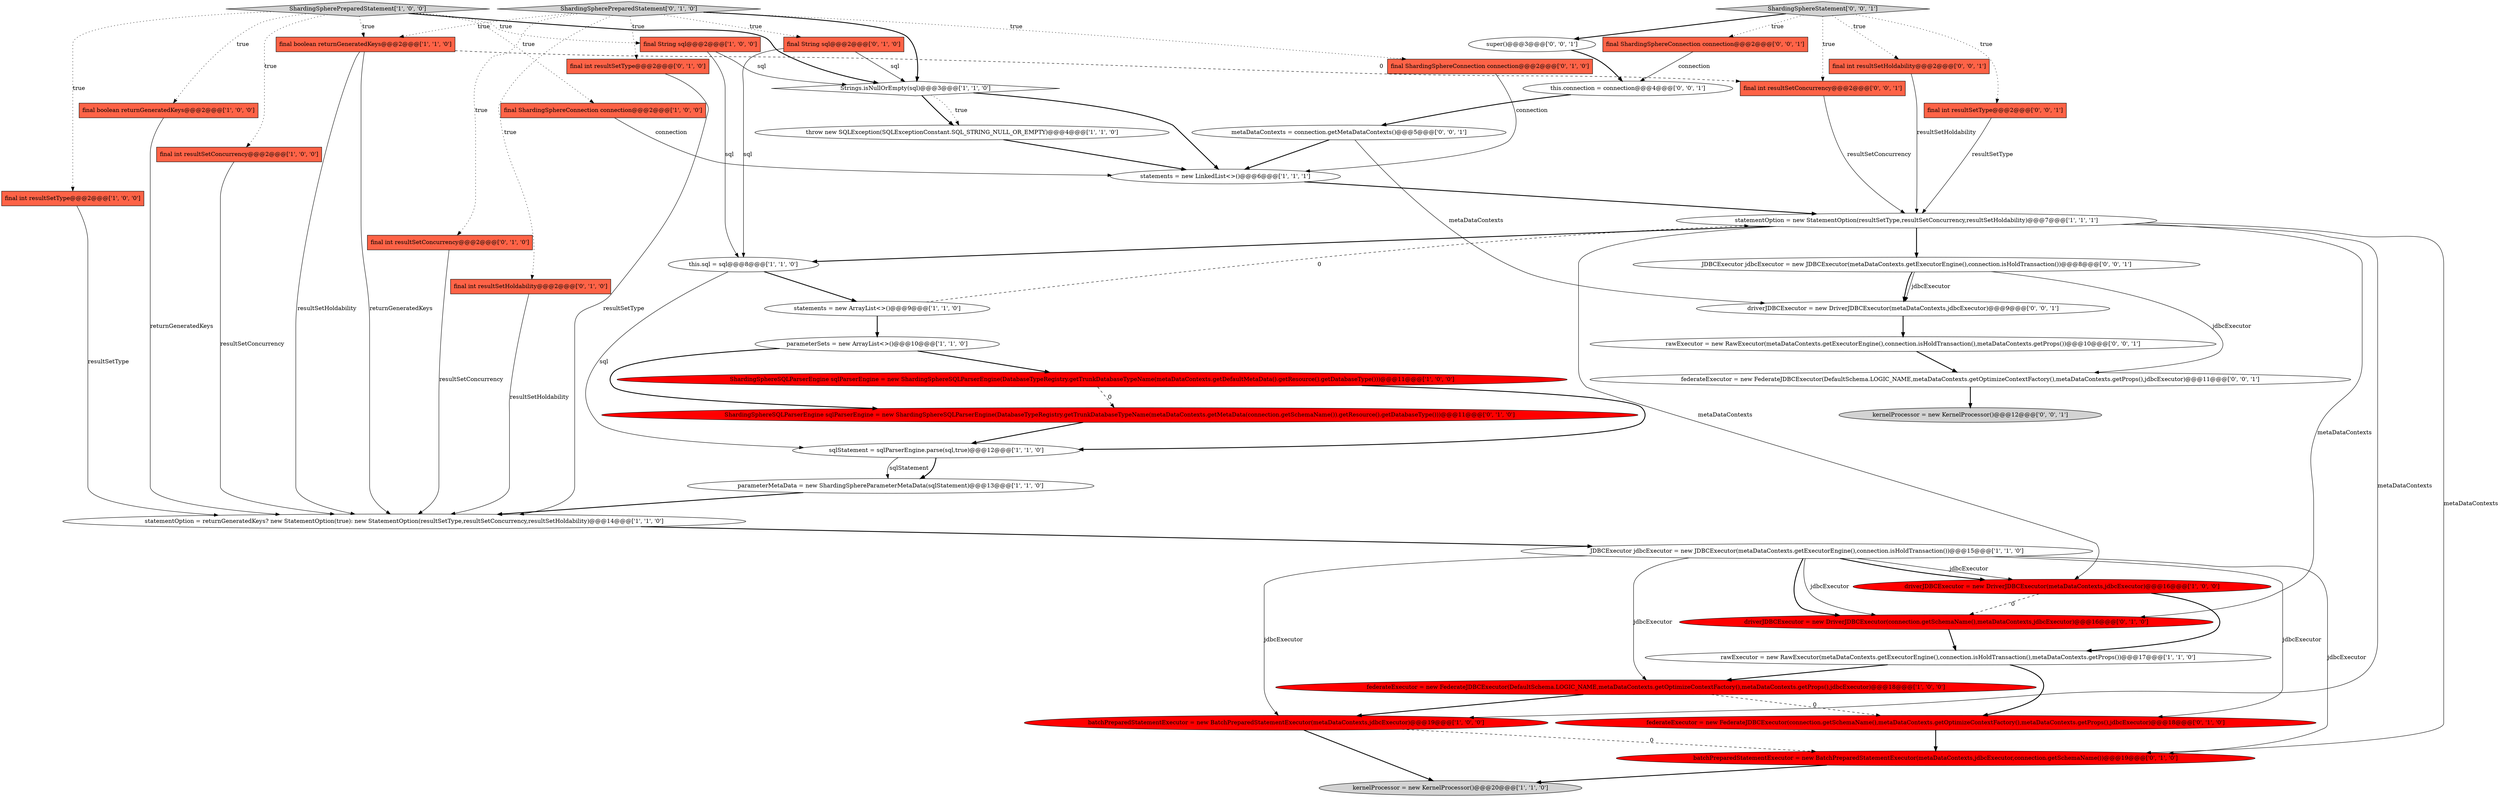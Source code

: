 digraph {
26 [style = filled, label = "final int resultSetType@@@2@@@['0', '1', '0']", fillcolor = tomato, shape = box image = "AAA0AAABBB2BBB"];
35 [style = filled, label = "JDBCExecutor jdbcExecutor = new JDBCExecutor(metaDataContexts.getExecutorEngine(),connection.isHoldTransaction())@@@8@@@['0', '0', '1']", fillcolor = white, shape = ellipse image = "AAA0AAABBB3BBB"];
39 [style = filled, label = "final int resultSetHoldability@@@2@@@['0', '0', '1']", fillcolor = tomato, shape = box image = "AAA0AAABBB3BBB"];
5 [style = filled, label = "sqlStatement = sqlParserEngine.parse(sql,true)@@@12@@@['1', '1', '0']", fillcolor = white, shape = ellipse image = "AAA0AAABBB1BBB"];
15 [style = filled, label = "statementOption = new StatementOption(resultSetType,resultSetConcurrency,resultSetHoldability)@@@7@@@['1', '1', '1']", fillcolor = white, shape = ellipse image = "AAA0AAABBB1BBB"];
42 [style = filled, label = "kernelProcessor = new KernelProcessor()@@@12@@@['0', '0', '1']", fillcolor = lightgray, shape = ellipse image = "AAA0AAABBB3BBB"];
11 [style = filled, label = "ShardingSphereSQLParserEngine sqlParserEngine = new ShardingSphereSQLParserEngine(DatabaseTypeRegistry.getTrunkDatabaseTypeName(metaDataContexts.getDefaultMetaData().getResource().getDatabaseType()))@@@11@@@['1', '0', '0']", fillcolor = red, shape = ellipse image = "AAA1AAABBB1BBB"];
6 [style = filled, label = "driverJDBCExecutor = new DriverJDBCExecutor(metaDataContexts,jdbcExecutor)@@@16@@@['1', '0', '0']", fillcolor = red, shape = ellipse image = "AAA1AAABBB1BBB"];
16 [style = filled, label = "JDBCExecutor jdbcExecutor = new JDBCExecutor(metaDataContexts.getExecutorEngine(),connection.isHoldTransaction())@@@15@@@['1', '1', '0']", fillcolor = white, shape = ellipse image = "AAA0AAABBB1BBB"];
29 [style = filled, label = "batchPreparedStatementExecutor = new BatchPreparedStatementExecutor(metaDataContexts,jdbcExecutor,connection.getSchemaName())@@@19@@@['0', '1', '0']", fillcolor = red, shape = ellipse image = "AAA1AAABBB2BBB"];
34 [style = filled, label = "rawExecutor = new RawExecutor(metaDataContexts.getExecutorEngine(),connection.isHoldTransaction(),metaDataContexts.getProps())@@@10@@@['0', '0', '1']", fillcolor = white, shape = ellipse image = "AAA0AAABBB3BBB"];
30 [style = filled, label = "final int resultSetConcurrency@@@2@@@['0', '1', '0']", fillcolor = tomato, shape = box image = "AAA0AAABBB2BBB"];
32 [style = filled, label = "driverJDBCExecutor = new DriverJDBCExecutor(connection.getSchemaName(),metaDataContexts,jdbcExecutor)@@@16@@@['0', '1', '0']", fillcolor = red, shape = ellipse image = "AAA1AAABBB2BBB"];
3 [style = filled, label = "throw new SQLException(SQLExceptionConstant.SQL_STRING_NULL_OR_EMPTY)@@@4@@@['1', '1', '0']", fillcolor = white, shape = ellipse image = "AAA0AAABBB1BBB"];
13 [style = filled, label = "final boolean returnGeneratedKeys@@@2@@@['1', '0', '0']", fillcolor = tomato, shape = box image = "AAA0AAABBB1BBB"];
41 [style = filled, label = "ShardingSphereStatement['0', '0', '1']", fillcolor = lightgray, shape = diamond image = "AAA0AAABBB3BBB"];
9 [style = filled, label = "final int resultSetConcurrency@@@2@@@['1', '0', '0']", fillcolor = tomato, shape = box image = "AAA0AAABBB1BBB"];
36 [style = filled, label = "federateExecutor = new FederateJDBCExecutor(DefaultSchema.LOGIC_NAME,metaDataContexts.getOptimizeContextFactory(),metaDataContexts.getProps(),jdbcExecutor)@@@11@@@['0', '0', '1']", fillcolor = white, shape = ellipse image = "AAA0AAABBB3BBB"];
38 [style = filled, label = "super()@@@3@@@['0', '0', '1']", fillcolor = white, shape = ellipse image = "AAA0AAABBB3BBB"];
22 [style = filled, label = "statements = new LinkedList<>()@@@6@@@['1', '1', '1']", fillcolor = white, shape = ellipse image = "AAA0AAABBB1BBB"];
19 [style = filled, label = "ShardingSpherePreparedStatement['1', '0', '0']", fillcolor = lightgray, shape = diamond image = "AAA0AAABBB1BBB"];
18 [style = filled, label = "kernelProcessor = new KernelProcessor()@@@20@@@['1', '1', '0']", fillcolor = lightgray, shape = ellipse image = "AAA0AAABBB1BBB"];
28 [style = filled, label = "federateExecutor = new FederateJDBCExecutor(connection.getSchemaName(),metaDataContexts.getOptimizeContextFactory(),metaDataContexts.getProps(),jdbcExecutor)@@@18@@@['0', '1', '0']", fillcolor = red, shape = ellipse image = "AAA1AAABBB2BBB"];
27 [style = filled, label = "final String sql@@@2@@@['0', '1', '0']", fillcolor = tomato, shape = box image = "AAA0AAABBB2BBB"];
10 [style = filled, label = "final int resultSetType@@@2@@@['1', '0', '0']", fillcolor = tomato, shape = box image = "AAA0AAABBB1BBB"];
24 [style = filled, label = "final int resultSetHoldability@@@2@@@['0', '1', '0']", fillcolor = tomato, shape = box image = "AAA0AAABBB2BBB"];
45 [style = filled, label = "this.connection = connection@@@4@@@['0', '0', '1']", fillcolor = white, shape = ellipse image = "AAA0AAABBB3BBB"];
1 [style = filled, label = "parameterMetaData = new ShardingSphereParameterMetaData(sqlStatement)@@@13@@@['1', '1', '0']", fillcolor = white, shape = ellipse image = "AAA0AAABBB1BBB"];
4 [style = filled, label = "statements = new ArrayList<>()@@@9@@@['1', '1', '0']", fillcolor = white, shape = ellipse image = "AAA0AAABBB1BBB"];
37 [style = filled, label = "metaDataContexts = connection.getMetaDataContexts()@@@5@@@['0', '0', '1']", fillcolor = white, shape = ellipse image = "AAA0AAABBB3BBB"];
17 [style = filled, label = "federateExecutor = new FederateJDBCExecutor(DefaultSchema.LOGIC_NAME,metaDataContexts.getOptimizeContextFactory(),metaDataContexts.getProps(),jdbcExecutor)@@@18@@@['1', '0', '0']", fillcolor = red, shape = ellipse image = "AAA1AAABBB1BBB"];
20 [style = filled, label = "final boolean returnGeneratedKeys@@@2@@@['1', '1', '0']", fillcolor = tomato, shape = box image = "AAA0AAABBB1BBB"];
43 [style = filled, label = "final ShardingSphereConnection connection@@@2@@@['0', '0', '1']", fillcolor = tomato, shape = box image = "AAA0AAABBB3BBB"];
7 [style = filled, label = "Strings.isNullOrEmpty(sql)@@@3@@@['1', '1', '0']", fillcolor = white, shape = diamond image = "AAA0AAABBB1BBB"];
12 [style = filled, label = "final String sql@@@2@@@['1', '0', '0']", fillcolor = tomato, shape = box image = "AAA0AAABBB1BBB"];
25 [style = filled, label = "ShardingSphereSQLParserEngine sqlParserEngine = new ShardingSphereSQLParserEngine(DatabaseTypeRegistry.getTrunkDatabaseTypeName(metaDataContexts.getMetaData(connection.getSchemaName()).getResource().getDatabaseType()))@@@11@@@['0', '1', '0']", fillcolor = red, shape = ellipse image = "AAA1AAABBB2BBB"];
8 [style = filled, label = "this.sql = sql@@@8@@@['1', '1', '0']", fillcolor = white, shape = ellipse image = "AAA0AAABBB1BBB"];
46 [style = filled, label = "driverJDBCExecutor = new DriverJDBCExecutor(metaDataContexts,jdbcExecutor)@@@9@@@['0', '0', '1']", fillcolor = white, shape = ellipse image = "AAA0AAABBB3BBB"];
0 [style = filled, label = "final ShardingSphereConnection connection@@@2@@@['1', '0', '0']", fillcolor = tomato, shape = box image = "AAA0AAABBB1BBB"];
2 [style = filled, label = "statementOption = returnGeneratedKeys? new StatementOption(true): new StatementOption(resultSetType,resultSetConcurrency,resultSetHoldability)@@@14@@@['1', '1', '0']", fillcolor = white, shape = ellipse image = "AAA0AAABBB1BBB"];
14 [style = filled, label = "rawExecutor = new RawExecutor(metaDataContexts.getExecutorEngine(),connection.isHoldTransaction(),metaDataContexts.getProps())@@@17@@@['1', '1', '0']", fillcolor = white, shape = ellipse image = "AAA0AAABBB1BBB"];
44 [style = filled, label = "final int resultSetConcurrency@@@2@@@['0', '0', '1']", fillcolor = tomato, shape = box image = "AAA0AAABBB3BBB"];
23 [style = filled, label = "parameterSets = new ArrayList<>()@@@10@@@['1', '1', '0']", fillcolor = white, shape = ellipse image = "AAA0AAABBB1BBB"];
33 [style = filled, label = "ShardingSpherePreparedStatement['0', '1', '0']", fillcolor = lightgray, shape = diamond image = "AAA0AAABBB2BBB"];
21 [style = filled, label = "batchPreparedStatementExecutor = new BatchPreparedStatementExecutor(metaDataContexts,jdbcExecutor)@@@19@@@['1', '0', '0']", fillcolor = red, shape = ellipse image = "AAA1AAABBB1BBB"];
31 [style = filled, label = "final ShardingSphereConnection connection@@@2@@@['0', '1', '0']", fillcolor = tomato, shape = box image = "AAA0AAABBB2BBB"];
40 [style = filled, label = "final int resultSetType@@@2@@@['0', '0', '1']", fillcolor = tomato, shape = box image = "AAA0AAABBB3BBB"];
19->10 [style = dotted, label="true"];
16->29 [style = solid, label="jdbcExecutor"];
22->15 [style = bold, label=""];
46->34 [style = bold, label=""];
14->17 [style = bold, label=""];
15->6 [style = solid, label="metaDataContexts"];
13->2 [style = solid, label="returnGeneratedKeys"];
24->2 [style = solid, label="resultSetHoldability"];
14->28 [style = bold, label=""];
33->26 [style = dotted, label="true"];
21->18 [style = bold, label=""];
29->18 [style = bold, label=""];
37->46 [style = solid, label="metaDataContexts"];
17->28 [style = dashed, label="0"];
20->44 [style = dashed, label="0"];
41->40 [style = dotted, label="true"];
30->2 [style = solid, label="resultSetConcurrency"];
41->43 [style = dotted, label="true"];
8->5 [style = solid, label="sql"];
8->4 [style = bold, label=""];
43->45 [style = solid, label="connection"];
16->6 [style = solid, label="jdbcExecutor"];
33->27 [style = dotted, label="true"];
17->21 [style = bold, label=""];
21->29 [style = dashed, label="0"];
15->32 [style = solid, label="metaDataContexts"];
2->16 [style = bold, label=""];
33->7 [style = bold, label=""];
35->46 [style = solid, label="jdbcExecutor"];
23->25 [style = bold, label=""];
16->6 [style = bold, label=""];
6->32 [style = dashed, label="0"];
38->45 [style = bold, label=""];
15->21 [style = solid, label="metaDataContexts"];
16->32 [style = bold, label=""];
31->22 [style = solid, label="connection"];
15->35 [style = bold, label=""];
5->1 [style = bold, label=""];
19->0 [style = dotted, label="true"];
34->36 [style = bold, label=""];
19->9 [style = dotted, label="true"];
5->1 [style = solid, label="sqlStatement"];
20->2 [style = solid, label="resultSetHoldability"];
41->38 [style = bold, label=""];
4->23 [style = bold, label=""];
36->42 [style = bold, label=""];
16->17 [style = solid, label="jdbcExecutor"];
33->31 [style = dotted, label="true"];
15->29 [style = solid, label="metaDataContexts"];
28->29 [style = bold, label=""];
12->7 [style = solid, label="sql"];
0->22 [style = solid, label="connection"];
19->12 [style = dotted, label="true"];
32->14 [style = bold, label=""];
7->22 [style = bold, label=""];
11->5 [style = bold, label=""];
37->22 [style = bold, label=""];
11->25 [style = dashed, label="0"];
33->24 [style = dotted, label="true"];
25->5 [style = bold, label=""];
1->2 [style = bold, label=""];
23->11 [style = bold, label=""];
39->15 [style = solid, label="resultSetHoldability"];
41->44 [style = dotted, label="true"];
15->8 [style = bold, label=""];
19->20 [style = dotted, label="true"];
44->15 [style = solid, label="resultSetConcurrency"];
35->36 [style = solid, label="jdbcExecutor"];
40->15 [style = solid, label="resultSetType"];
19->13 [style = dotted, label="true"];
41->39 [style = dotted, label="true"];
27->7 [style = solid, label="sql"];
20->2 [style = solid, label="returnGeneratedKeys"];
3->22 [style = bold, label=""];
33->30 [style = dotted, label="true"];
7->3 [style = bold, label=""];
33->20 [style = dotted, label="true"];
10->2 [style = solid, label="resultSetType"];
16->28 [style = solid, label="jdbcExecutor"];
6->14 [style = bold, label=""];
7->3 [style = dotted, label="true"];
4->15 [style = dashed, label="0"];
16->32 [style = solid, label="jdbcExecutor"];
26->2 [style = solid, label="resultSetType"];
16->21 [style = solid, label="jdbcExecutor"];
45->37 [style = bold, label=""];
27->8 [style = solid, label="sql"];
12->8 [style = solid, label="sql"];
9->2 [style = solid, label="resultSetConcurrency"];
19->7 [style = bold, label=""];
35->46 [style = bold, label=""];
}
